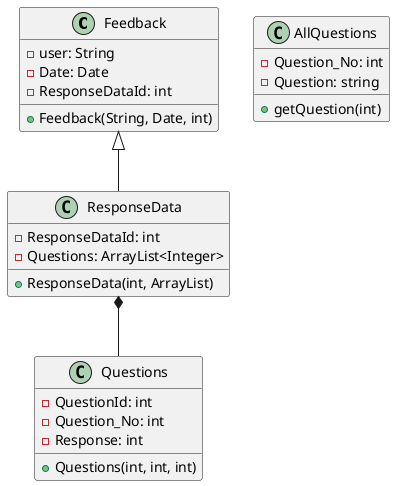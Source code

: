 @startuml
class Feedback{
-user: String
-Date: Date
-ResponseDataId: int
+Feedback(String, Date, int)
}

class ResponseData{
-ResponseDataId: int
-Questions: ArrayList<Integer>
+ResponseData(int, ArrayList)
}

class Questions{
-QuestionId: int
-Question_No: int
-Response: int
+Questions(int, int, int)
}

class AllQuestions{
-Question_No: int
-Question: string
+getQuestion(int)
}
Feedback <|-- ResponseData
ResponseData *-- Questions
@enduml